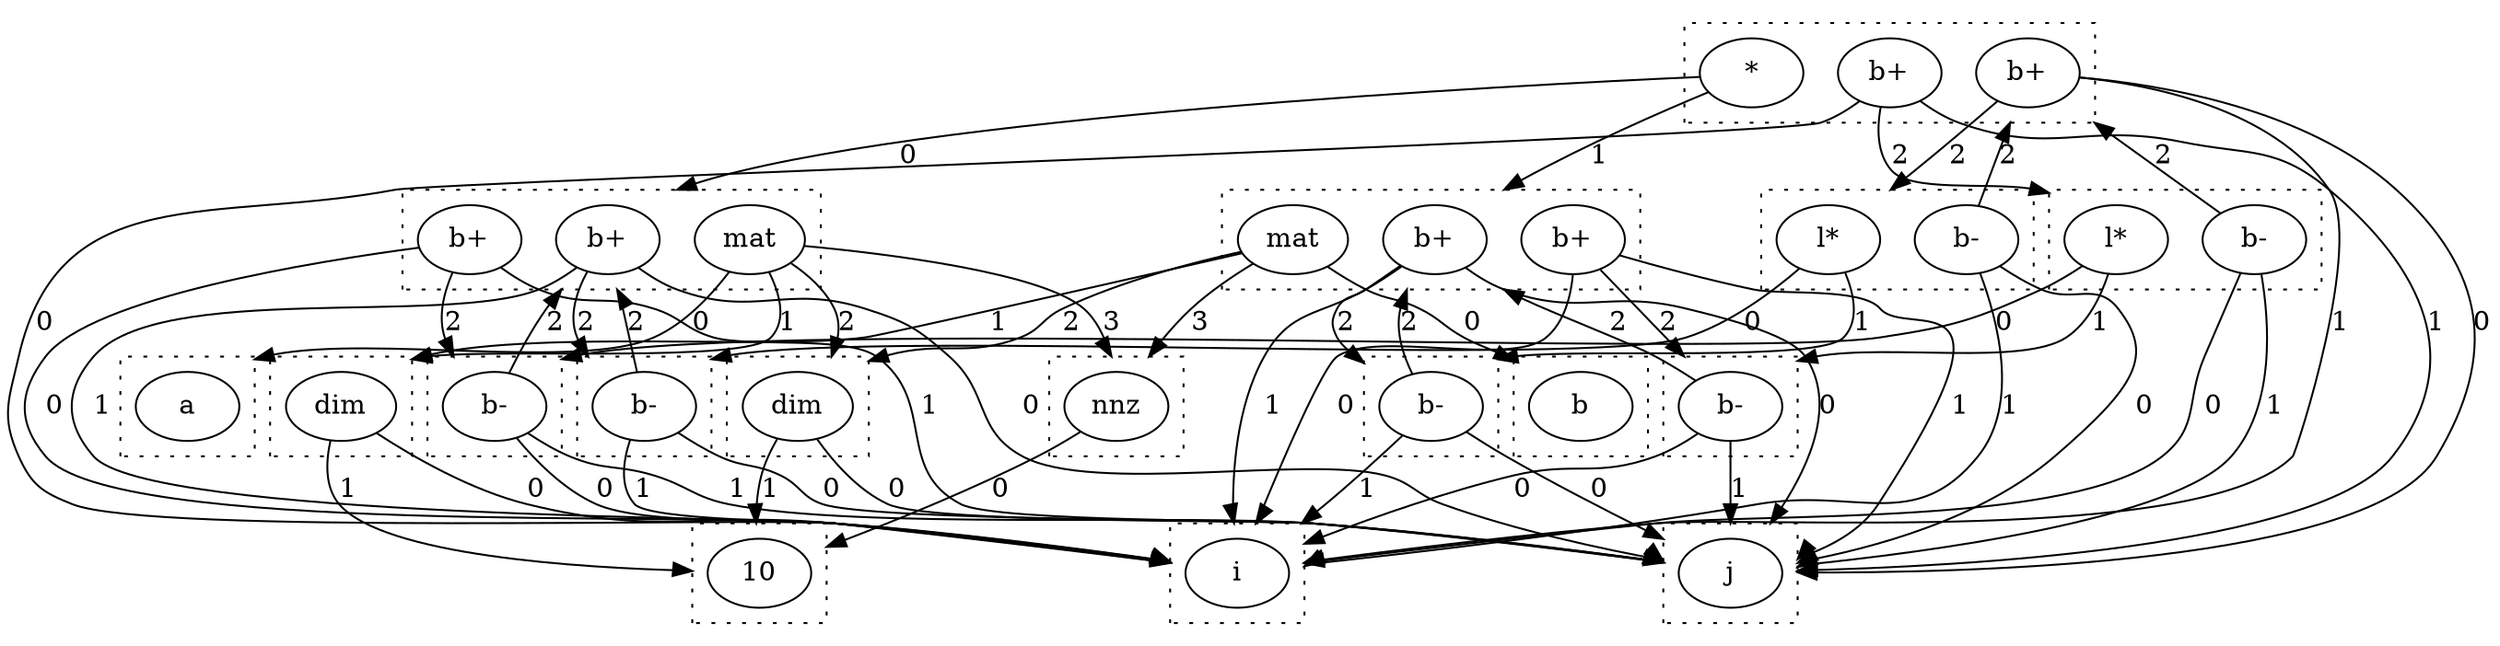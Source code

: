 digraph {
  compound=true
  subgraph cluster_0 {
    style=dotted
    0.0[label = "a"]
  }
  subgraph cluster_1 {
    style=dotted
    1.0[label = "i"]
  }
  subgraph cluster_2 {
    style=dotted
    2.0[label = "10"]
  }
  subgraph cluster_3 {
    style=dotted
    3.0[label = "dim"]
  }
  subgraph cluster_4 {
    style=dotted
    4.0[label = "j"]
  }
  subgraph cluster_5 {
    style=dotted
    5.0[label = "dim"]
  }
  subgraph cluster_6 {
    style=dotted
    6.0[label = "nnz"]
  }
  subgraph cluster_7 {
    style=dotted
    7.0[label = "b+"]
    7.1[label = "mat"]
    7.2[label = "b+"]
  }
  subgraph cluster_8 {
    style=dotted
    8.0[label = "b"]
  }
  subgraph cluster_9 {
    style=dotted
    9.0[label = "b+"]
    9.1[label = "mat"]
    9.2[label = "b+"]
  }
  subgraph cluster_10 {
    style=dotted
    10.0[label = "b+"]
    10.1[label = "*"]
    10.2[label = "b+"]
  }
  subgraph cluster_11 {
    style=dotted
    11.0[label = "b-"]
  }
  subgraph cluster_13 {
    style=dotted
    13.0[label = "b-"]
  }
  subgraph cluster_15 {
    style=dotted
    15.0[label = "b-"]
  }
  subgraph cluster_17 {
    style=dotted
    17.0[label = "b-"]
  }
  subgraph cluster_19 {
    style=dotted
    19.0[label = "l*"]
    19.1[label = "b-"]
  }
  subgraph cluster_21 {
    style=dotted
    21.0[label = "l*"]
    21.1[label = "b-"]
  }
  3.0 -> 1.0 [lhead = cluster_1, label = 0]
  3.0 -> 2.0 [lhead = cluster_2, label = 1]
  5.0 -> 4.0 [lhead = cluster_4, label = 0]
  5.0 -> 2.0 [lhead = cluster_2, label = 1]
  6.0 -> 2.0 [lhead = cluster_2, label = 0]
  7.0 -> 4.0 [lhead = cluster_4, label = 0]
  7.0 -> 1.0 [lhead = cluster_1, label = 1]
  7.0 -> 13.0 [lhead = cluster_13, label = 2]
  7.1 -> 0.0 [lhead = cluster_0, label = 0]
  7.1 -> 3.0 [lhead = cluster_3, label = 1]
  7.1 -> 5.0 [lhead = cluster_5, label = 2]
  7.1 -> 6.0 [lhead = cluster_6, label = 3]
  7.2 -> 1.0 [lhead = cluster_1, label = 0]
  7.2 -> 4.0 [lhead = cluster_4, label = 1]
  7.2 -> 11.0 [lhead = cluster_11, label = 2]
  9.0 -> 4.0 [lhead = cluster_4, label = 0]
  9.0 -> 1.0 [lhead = cluster_1, label = 1]
  9.0 -> 17.0 [lhead = cluster_17, label = 2]
  9.1 -> 8.0 [lhead = cluster_8, label = 0]
  9.1 -> 3.0 [lhead = cluster_3, label = 1]
  9.1 -> 5.0 [lhead = cluster_5, label = 2]
  9.1 -> 6.0 [lhead = cluster_6, label = 3]
  9.2 -> 1.0 [lhead = cluster_1, label = 0]
  9.2 -> 4.0 [lhead = cluster_4, label = 1]
  9.2 -> 15.0 [lhead = cluster_15, label = 2]
  10.0 -> 4.0 [lhead = cluster_4, label = 0]
  10.0 -> 1.0 [lhead = cluster_1, label = 1]
  10.0 -> 21.0 [lhead = cluster_21, label = 2]
  10.1 -> 7.0 [lhead = cluster_7, label = 0]
  10.1 -> 9.0 [lhead = cluster_9, label = 1]
  10.2 -> 1.0 [lhead = cluster_1, label = 0]
  10.2 -> 4.0 [lhead = cluster_4, label = 1]
  10.2 -> 19.0 [lhead = cluster_19, label = 2]
  11.0 -> 1.0 [lhead = cluster_1, label = 0]
  11.0 -> 4.0 [lhead = cluster_4, label = 1]
  11.0 -> 7.0 [lhead = cluster_7, label = 2]
  13.0 -> 4.0 [lhead = cluster_4, label = 0]
  13.0 -> 1.0 [lhead = cluster_1, label = 1]
  13.0 -> 7.0 [lhead = cluster_7, label = 2]
  15.0 -> 1.0 [lhead = cluster_1, label = 0]
  15.0 -> 4.0 [lhead = cluster_4, label = 1]
  15.0 -> 9.0 [lhead = cluster_9, label = 2]
  17.0 -> 4.0 [lhead = cluster_4, label = 0]
  17.0 -> 1.0 [lhead = cluster_1, label = 1]
  17.0 -> 9.0 [lhead = cluster_9, label = 2]
  19.0 -> 11.0 [lhead = cluster_11, label = 0]
  19.0 -> 15.0 [lhead = cluster_15, label = 1]
  19.1 -> 1.0 [lhead = cluster_1, label = 0]
  19.1 -> 4.0 [lhead = cluster_4, label = 1]
  19.1 -> 10.0 [lhead = cluster_10, label = 2]
  21.0 -> 13.0 [lhead = cluster_13, label = 0]
  21.0 -> 17.0 [lhead = cluster_17, label = 1]
  21.1 -> 4.0 [lhead = cluster_4, label = 0]
  21.1 -> 1.0 [lhead = cluster_1, label = 1]
  21.1 -> 10.0 [lhead = cluster_10, label = 2]
}